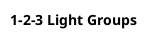 @startuml
' Settings
' ============================

' use +,#,- instead of icons
'skinparam classAttributeIconSize 0

' horizontal distance in px
' skinparam nodesep 60 

' vertical distance in px
' skinparam ranksep 50

' use only straight lines (ortho/polyline)
skinparam linetype ortho

' title
title 1-2-3 Light Groups



' Abstract Classes
' ============================




' Concrete Classes
' ============================





' Relations
' ================================



@enduml